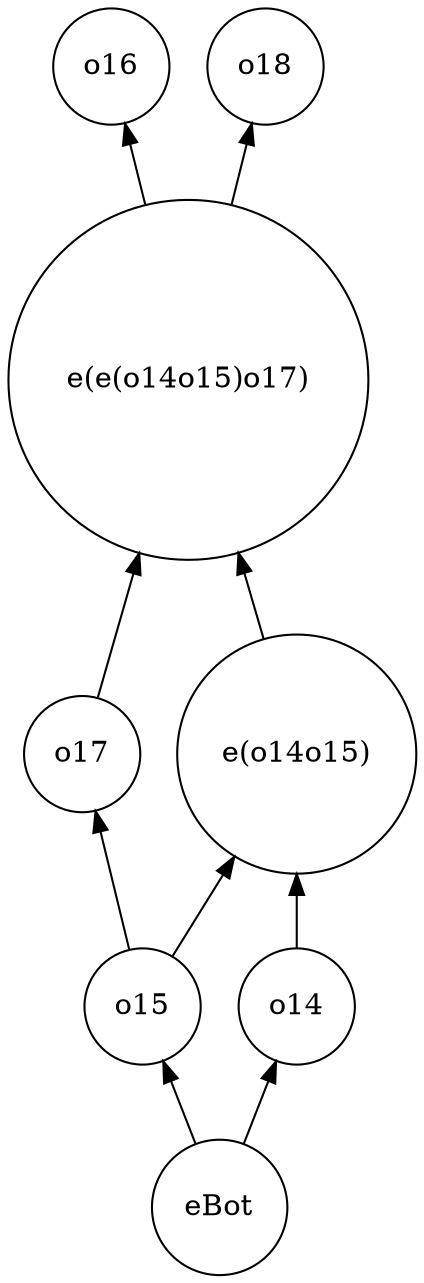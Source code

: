 strict digraph cla_v5_o13_d {
	rankdir=BT
	o15 [shape=circle]
	o14 [shape=circle]
	"e(e(o14o15)o17)" [shape=circle]
	o16 [shape=circle]
	o17 [shape=circle]
	eBot [shape=circle]
	"e(o14o15)" [shape=circle]
	o18 [shape=circle]
	eBot -> o15
	eBot -> o14
	"e(o14o15)" -> "e(e(o14o15)o17)"
	o17 -> "e(e(o14o15)o17)"
	"e(e(o14o15)o17)" -> o16
	o15 -> o17
	o15 -> "e(o14o15)"
	o14 -> "e(o14o15)"
	"e(e(o14o15)o17)" -> o18
}
